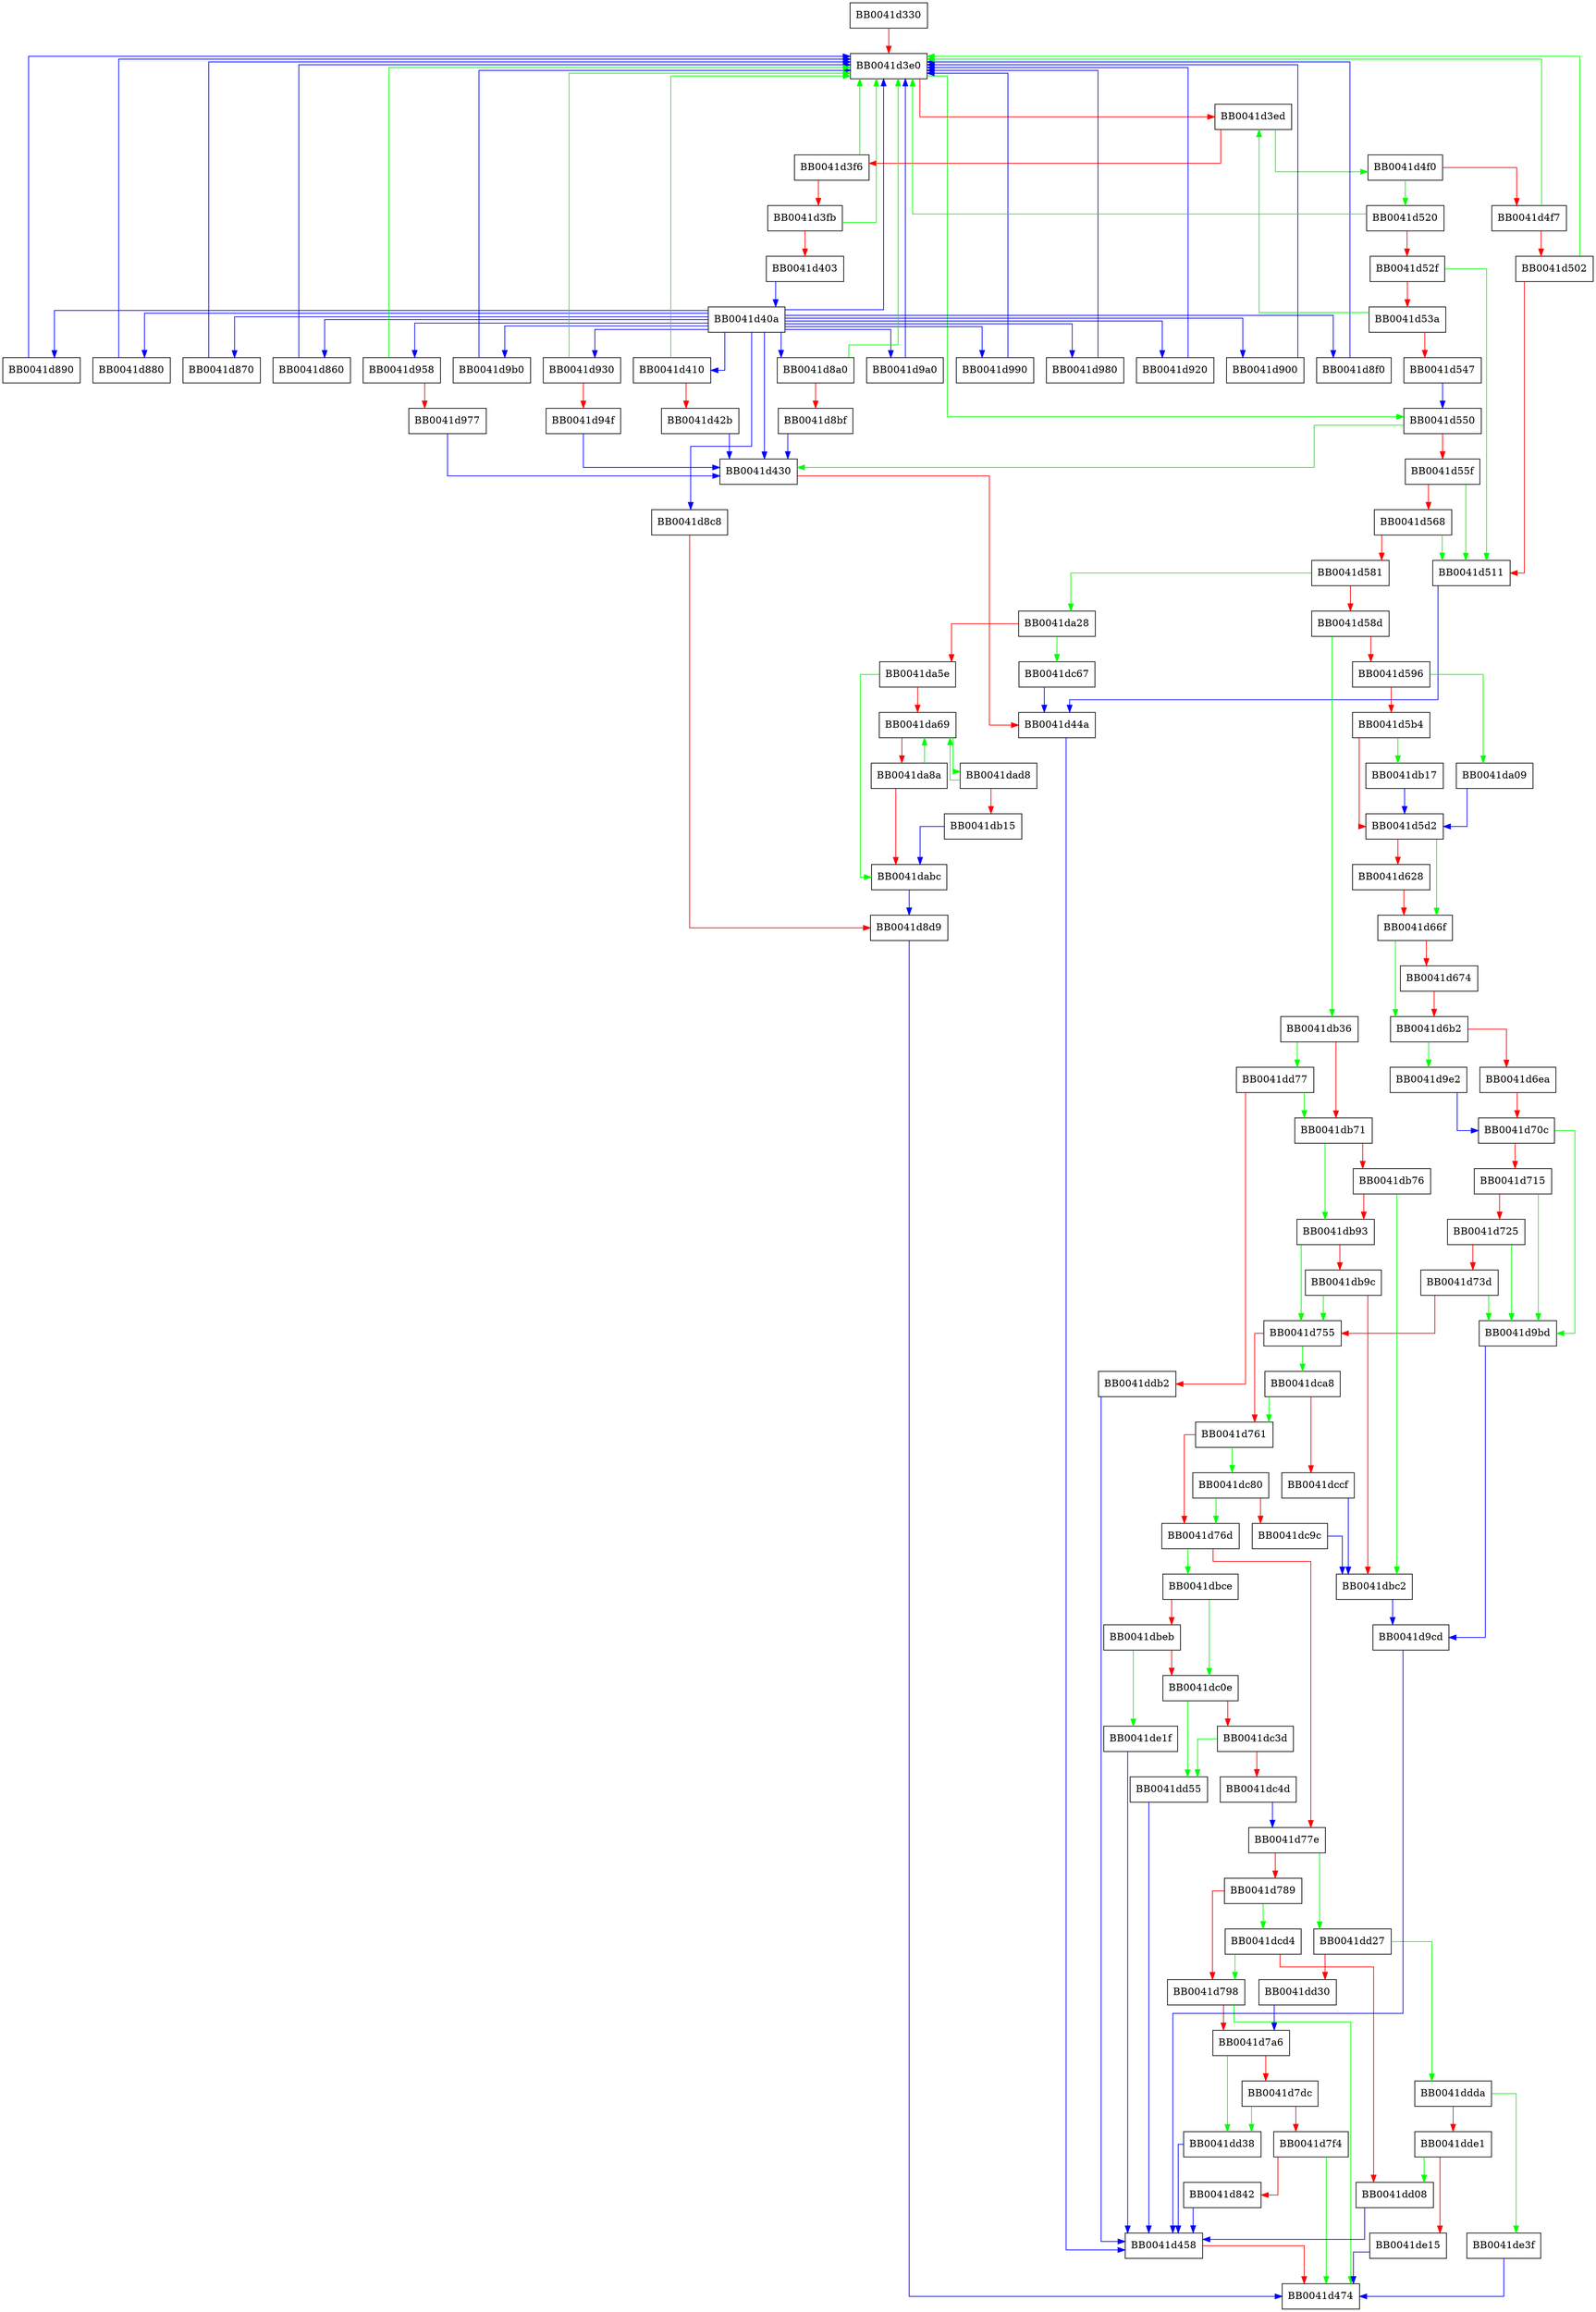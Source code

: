 digraph ecparam_main {
  node [shape="box"];
  graph [splines=ortho];
  BB0041d330 -> BB0041d3e0 [color="red"];
  BB0041d3e0 -> BB0041d550 [color="green"];
  BB0041d3e0 -> BB0041d3ed [color="red"];
  BB0041d3ed -> BB0041d4f0 [color="green"];
  BB0041d3ed -> BB0041d3f6 [color="red"];
  BB0041d3f6 -> BB0041d3e0 [color="green"];
  BB0041d3f6 -> BB0041d3fb [color="red"];
  BB0041d3fb -> BB0041d3e0 [color="green"];
  BB0041d3fb -> BB0041d403 [color="red"];
  BB0041d403 -> BB0041d40a [color="blue"];
  BB0041d40a -> BB0041d430 [color="blue"];
  BB0041d40a -> BB0041d3e0 [color="blue"];
  BB0041d40a -> BB0041d8c8 [color="blue"];
  BB0041d40a -> BB0041d410 [color="blue"];
  BB0041d40a -> BB0041d8a0 [color="blue"];
  BB0041d40a -> BB0041d890 [color="blue"];
  BB0041d40a -> BB0041d880 [color="blue"];
  BB0041d40a -> BB0041d870 [color="blue"];
  BB0041d40a -> BB0041d860 [color="blue"];
  BB0041d40a -> BB0041d9b0 [color="blue"];
  BB0041d40a -> BB0041d9a0 [color="blue"];
  BB0041d40a -> BB0041d990 [color="blue"];
  BB0041d40a -> BB0041d980 [color="blue"];
  BB0041d40a -> BB0041d958 [color="blue"];
  BB0041d40a -> BB0041d930 [color="blue"];
  BB0041d40a -> BB0041d920 [color="blue"];
  BB0041d40a -> BB0041d900 [color="blue"];
  BB0041d40a -> BB0041d8f0 [color="blue"];
  BB0041d410 -> BB0041d3e0 [color="green"];
  BB0041d410 -> BB0041d42b [color="red"];
  BB0041d42b -> BB0041d430 [color="blue"];
  BB0041d430 -> BB0041d44a [color="red"];
  BB0041d44a -> BB0041d458 [color="blue"];
  BB0041d458 -> BB0041d474 [color="red"];
  BB0041d4f0 -> BB0041d520 [color="green"];
  BB0041d4f0 -> BB0041d4f7 [color="red"];
  BB0041d4f7 -> BB0041d3e0 [color="green"];
  BB0041d4f7 -> BB0041d502 [color="red"];
  BB0041d502 -> BB0041d3e0 [color="green"];
  BB0041d502 -> BB0041d511 [color="red"];
  BB0041d511 -> BB0041d44a [color="blue"];
  BB0041d520 -> BB0041d3e0 [color="green"];
  BB0041d520 -> BB0041d52f [color="red"];
  BB0041d52f -> BB0041d511 [color="green"];
  BB0041d52f -> BB0041d53a [color="red"];
  BB0041d53a -> BB0041d3ed [color="green"];
  BB0041d53a -> BB0041d547 [color="red"];
  BB0041d547 -> BB0041d550 [color="blue"];
  BB0041d550 -> BB0041d430 [color="green"];
  BB0041d550 -> BB0041d55f [color="red"];
  BB0041d55f -> BB0041d511 [color="green"];
  BB0041d55f -> BB0041d568 [color="red"];
  BB0041d568 -> BB0041d511 [color="green"];
  BB0041d568 -> BB0041d581 [color="red"];
  BB0041d581 -> BB0041da28 [color="green"];
  BB0041d581 -> BB0041d58d [color="red"];
  BB0041d58d -> BB0041db36 [color="green"];
  BB0041d58d -> BB0041d596 [color="red"];
  BB0041d596 -> BB0041da09 [color="green"];
  BB0041d596 -> BB0041d5b4 [color="red"];
  BB0041d5b4 -> BB0041db17 [color="green"];
  BB0041d5b4 -> BB0041d5d2 [color="red"];
  BB0041d5d2 -> BB0041d66f [color="green"];
  BB0041d5d2 -> BB0041d628 [color="red"];
  BB0041d628 -> BB0041d66f [color="red"];
  BB0041d66f -> BB0041d6b2 [color="green"];
  BB0041d66f -> BB0041d674 [color="red"];
  BB0041d674 -> BB0041d6b2 [color="red"];
  BB0041d6b2 -> BB0041d9e2 [color="green"];
  BB0041d6b2 -> BB0041d6ea [color="red"];
  BB0041d6ea -> BB0041d70c [color="red"];
  BB0041d70c -> BB0041d9bd [color="green"];
  BB0041d70c -> BB0041d715 [color="red"];
  BB0041d715 -> BB0041d9bd [color="green"];
  BB0041d715 -> BB0041d725 [color="red"];
  BB0041d725 -> BB0041d9bd [color="green"];
  BB0041d725 -> BB0041d73d [color="red"];
  BB0041d73d -> BB0041d9bd [color="green"];
  BB0041d73d -> BB0041d755 [color="red"];
  BB0041d755 -> BB0041dca8 [color="green"];
  BB0041d755 -> BB0041d761 [color="red"];
  BB0041d761 -> BB0041dc80 [color="green"];
  BB0041d761 -> BB0041d76d [color="red"];
  BB0041d76d -> BB0041dbce [color="green"];
  BB0041d76d -> BB0041d77e [color="red"];
  BB0041d77e -> BB0041dd27 [color="green"];
  BB0041d77e -> BB0041d789 [color="red"];
  BB0041d789 -> BB0041dcd4 [color="green"];
  BB0041d789 -> BB0041d798 [color="red"];
  BB0041d798 -> BB0041d474 [color="green"];
  BB0041d798 -> BB0041d7a6 [color="red"];
  BB0041d7a6 -> BB0041dd38 [color="green"];
  BB0041d7a6 -> BB0041d7dc [color="red"];
  BB0041d7dc -> BB0041dd38 [color="green"];
  BB0041d7dc -> BB0041d7f4 [color="red"];
  BB0041d7f4 -> BB0041d474 [color="green"];
  BB0041d7f4 -> BB0041d842 [color="red"];
  BB0041d842 -> BB0041d458 [color="blue"];
  BB0041d860 -> BB0041d3e0 [color="blue"];
  BB0041d870 -> BB0041d3e0 [color="blue"];
  BB0041d880 -> BB0041d3e0 [color="blue"];
  BB0041d890 -> BB0041d3e0 [color="blue"];
  BB0041d8a0 -> BB0041d3e0 [color="green"];
  BB0041d8a0 -> BB0041d8bf [color="red"];
  BB0041d8bf -> BB0041d430 [color="blue"];
  BB0041d8c8 -> BB0041d8d9 [color="red"];
  BB0041d8d9 -> BB0041d474 [color="blue"];
  BB0041d8f0 -> BB0041d3e0 [color="blue"];
  BB0041d900 -> BB0041d3e0 [color="blue"];
  BB0041d920 -> BB0041d3e0 [color="blue"];
  BB0041d930 -> BB0041d3e0 [color="green"];
  BB0041d930 -> BB0041d94f [color="red"];
  BB0041d94f -> BB0041d430 [color="blue"];
  BB0041d958 -> BB0041d3e0 [color="green"];
  BB0041d958 -> BB0041d977 [color="red"];
  BB0041d977 -> BB0041d430 [color="blue"];
  BB0041d980 -> BB0041d3e0 [color="blue"];
  BB0041d990 -> BB0041d3e0 [color="blue"];
  BB0041d9a0 -> BB0041d3e0 [color="blue"];
  BB0041d9b0 -> BB0041d3e0 [color="blue"];
  BB0041d9bd -> BB0041d9cd [color="blue"];
  BB0041d9cd -> BB0041d458 [color="blue"];
  BB0041d9e2 -> BB0041d70c [color="blue"];
  BB0041da09 -> BB0041d5d2 [color="blue"];
  BB0041da28 -> BB0041dc67 [color="green"];
  BB0041da28 -> BB0041da5e [color="red"];
  BB0041da5e -> BB0041dabc [color="green"];
  BB0041da5e -> BB0041da69 [color="red"];
  BB0041da69 -> BB0041dad8 [color="green"];
  BB0041da69 -> BB0041da8a [color="red"];
  BB0041da8a -> BB0041da69 [color="green"];
  BB0041da8a -> BB0041dabc [color="red"];
  BB0041dabc -> BB0041d8d9 [color="blue"];
  BB0041dad8 -> BB0041da69 [color="green"];
  BB0041dad8 -> BB0041db15 [color="red"];
  BB0041db15 -> BB0041dabc [color="blue"];
  BB0041db17 -> BB0041d5d2 [color="blue"];
  BB0041db36 -> BB0041dd77 [color="green"];
  BB0041db36 -> BB0041db71 [color="red"];
  BB0041db71 -> BB0041db93 [color="green"];
  BB0041db71 -> BB0041db76 [color="red"];
  BB0041db76 -> BB0041dbc2 [color="green"];
  BB0041db76 -> BB0041db93 [color="red"];
  BB0041db93 -> BB0041d755 [color="green"];
  BB0041db93 -> BB0041db9c [color="red"];
  BB0041db9c -> BB0041d755 [color="green"];
  BB0041db9c -> BB0041dbc2 [color="red"];
  BB0041dbc2 -> BB0041d9cd [color="blue"];
  BB0041dbce -> BB0041dc0e [color="green"];
  BB0041dbce -> BB0041dbeb [color="red"];
  BB0041dbeb -> BB0041de1f [color="green"];
  BB0041dbeb -> BB0041dc0e [color="red"];
  BB0041dc0e -> BB0041dd55 [color="green"];
  BB0041dc0e -> BB0041dc3d [color="red"];
  BB0041dc3d -> BB0041dd55 [color="green"];
  BB0041dc3d -> BB0041dc4d [color="red"];
  BB0041dc4d -> BB0041d77e [color="blue"];
  BB0041dc67 -> BB0041d44a [color="blue"];
  BB0041dc80 -> BB0041d76d [color="green"];
  BB0041dc80 -> BB0041dc9c [color="red"];
  BB0041dc9c -> BB0041dbc2 [color="blue"];
  BB0041dca8 -> BB0041d761 [color="green"];
  BB0041dca8 -> BB0041dccf [color="red"];
  BB0041dccf -> BB0041dbc2 [color="blue"];
  BB0041dcd4 -> BB0041d798 [color="green"];
  BB0041dcd4 -> BB0041dd08 [color="red"];
  BB0041dd08 -> BB0041d458 [color="blue"];
  BB0041dd27 -> BB0041ddda [color="green"];
  BB0041dd27 -> BB0041dd30 [color="red"];
  BB0041dd30 -> BB0041d7a6 [color="blue"];
  BB0041dd38 -> BB0041d458 [color="blue"];
  BB0041dd55 -> BB0041d458 [color="blue"];
  BB0041dd77 -> BB0041db71 [color="green"];
  BB0041dd77 -> BB0041ddb2 [color="red"];
  BB0041ddb2 -> BB0041d458 [color="blue"];
  BB0041ddda -> BB0041de3f [color="green"];
  BB0041ddda -> BB0041dde1 [color="red"];
  BB0041dde1 -> BB0041dd08 [color="green"];
  BB0041dde1 -> BB0041de15 [color="red"];
  BB0041de15 -> BB0041d474 [color="blue"];
  BB0041de1f -> BB0041d458 [color="blue"];
  BB0041de3f -> BB0041d474 [color="blue"];
}